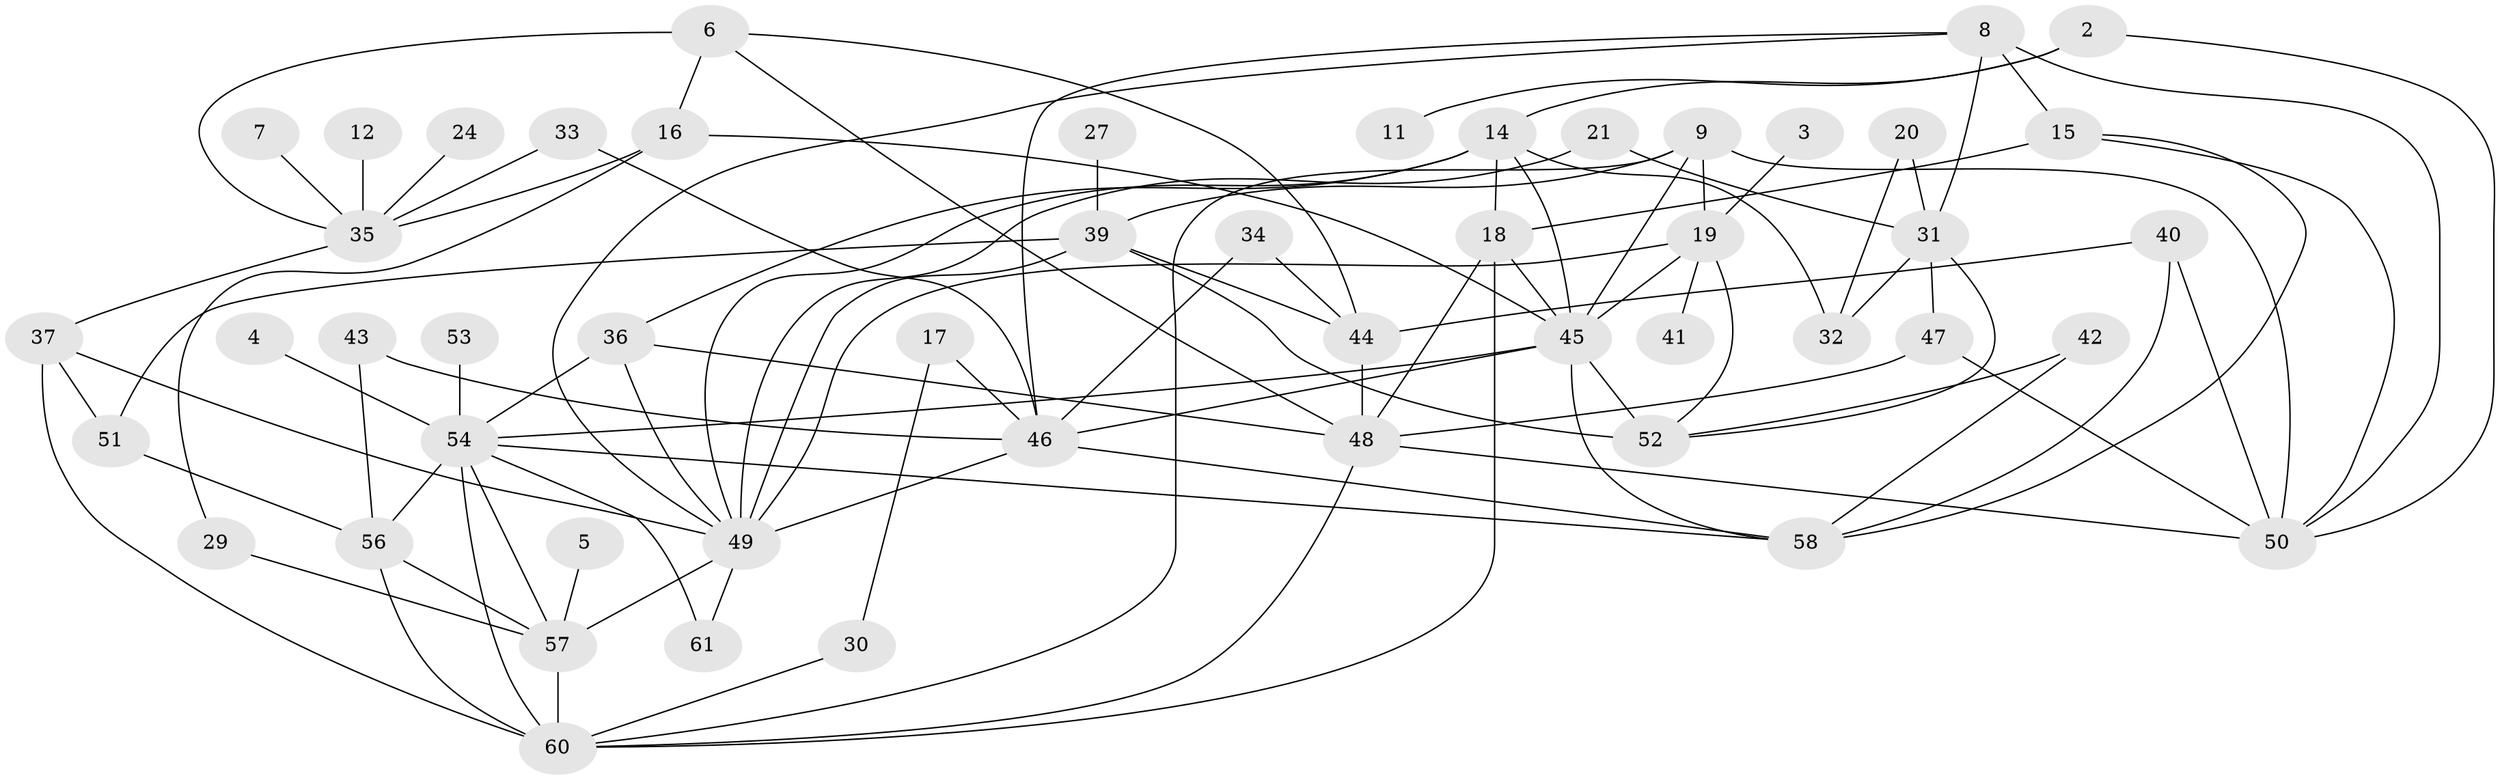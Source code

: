 // original degree distribution, {3: 0.2231404958677686, 0: 0.08264462809917356, 1: 0.15702479338842976, 4: 0.11570247933884298, 2: 0.24793388429752067, 6: 0.06611570247933884, 5: 0.09090909090909091, 8: 0.008264462809917356, 7: 0.008264462809917356}
// Generated by graph-tools (version 1.1) at 2025/49/03/09/25 03:49:04]
// undirected, 50 vertices, 98 edges
graph export_dot {
graph [start="1"]
  node [color=gray90,style=filled];
  2;
  3;
  4;
  5;
  6;
  7;
  8;
  9;
  11;
  12;
  14;
  15;
  16;
  17;
  18;
  19;
  20;
  21;
  24;
  27;
  29;
  30;
  31;
  32;
  33;
  34;
  35;
  36;
  37;
  39;
  40;
  41;
  42;
  43;
  44;
  45;
  46;
  47;
  48;
  49;
  50;
  51;
  52;
  53;
  54;
  56;
  57;
  58;
  60;
  61;
  2 -- 11 [weight=1.0];
  2 -- 14 [weight=1.0];
  2 -- 50 [weight=1.0];
  3 -- 19 [weight=1.0];
  4 -- 54 [weight=1.0];
  5 -- 57 [weight=1.0];
  6 -- 16 [weight=1.0];
  6 -- 35 [weight=1.0];
  6 -- 44 [weight=1.0];
  6 -- 48 [weight=1.0];
  7 -- 35 [weight=1.0];
  8 -- 15 [weight=2.0];
  8 -- 31 [weight=1.0];
  8 -- 46 [weight=1.0];
  8 -- 49 [weight=1.0];
  8 -- 50 [weight=1.0];
  9 -- 19 [weight=1.0];
  9 -- 39 [weight=1.0];
  9 -- 45 [weight=1.0];
  9 -- 50 [weight=1.0];
  9 -- 60 [weight=1.0];
  12 -- 35 [weight=1.0];
  14 -- 18 [weight=1.0];
  14 -- 32 [weight=1.0];
  14 -- 36 [weight=1.0];
  14 -- 45 [weight=1.0];
  14 -- 49 [weight=1.0];
  15 -- 18 [weight=1.0];
  15 -- 50 [weight=1.0];
  15 -- 58 [weight=1.0];
  16 -- 29 [weight=1.0];
  16 -- 35 [weight=1.0];
  16 -- 45 [weight=1.0];
  17 -- 30 [weight=1.0];
  17 -- 46 [weight=1.0];
  18 -- 45 [weight=2.0];
  18 -- 48 [weight=1.0];
  18 -- 60 [weight=1.0];
  19 -- 41 [weight=1.0];
  19 -- 45 [weight=1.0];
  19 -- 49 [weight=1.0];
  19 -- 52 [weight=1.0];
  20 -- 31 [weight=1.0];
  20 -- 32 [weight=1.0];
  21 -- 31 [weight=1.0];
  21 -- 49 [weight=1.0];
  24 -- 35 [weight=1.0];
  27 -- 39 [weight=1.0];
  29 -- 57 [weight=1.0];
  30 -- 60 [weight=1.0];
  31 -- 32 [weight=1.0];
  31 -- 47 [weight=1.0];
  31 -- 52 [weight=1.0];
  33 -- 35 [weight=1.0];
  33 -- 46 [weight=1.0];
  34 -- 44 [weight=1.0];
  34 -- 46 [weight=1.0];
  35 -- 37 [weight=1.0];
  36 -- 48 [weight=1.0];
  36 -- 49 [weight=1.0];
  36 -- 54 [weight=1.0];
  37 -- 49 [weight=1.0];
  37 -- 51 [weight=1.0];
  37 -- 60 [weight=1.0];
  39 -- 44 [weight=1.0];
  39 -- 49 [weight=1.0];
  39 -- 51 [weight=1.0];
  39 -- 52 [weight=1.0];
  40 -- 44 [weight=1.0];
  40 -- 50 [weight=1.0];
  40 -- 58 [weight=1.0];
  42 -- 52 [weight=1.0];
  42 -- 58 [weight=1.0];
  43 -- 46 [weight=1.0];
  43 -- 56 [weight=1.0];
  44 -- 48 [weight=1.0];
  45 -- 46 [weight=1.0];
  45 -- 52 [weight=3.0];
  45 -- 54 [weight=1.0];
  45 -- 58 [weight=1.0];
  46 -- 49 [weight=1.0];
  46 -- 58 [weight=1.0];
  47 -- 48 [weight=1.0];
  47 -- 50 [weight=1.0];
  48 -- 50 [weight=1.0];
  48 -- 60 [weight=1.0];
  49 -- 57 [weight=1.0];
  49 -- 61 [weight=1.0];
  51 -- 56 [weight=1.0];
  53 -- 54 [weight=1.0];
  54 -- 56 [weight=1.0];
  54 -- 57 [weight=1.0];
  54 -- 58 [weight=1.0];
  54 -- 60 [weight=1.0];
  54 -- 61 [weight=1.0];
  56 -- 57 [weight=1.0];
  56 -- 60 [weight=1.0];
  57 -- 60 [weight=2.0];
}
